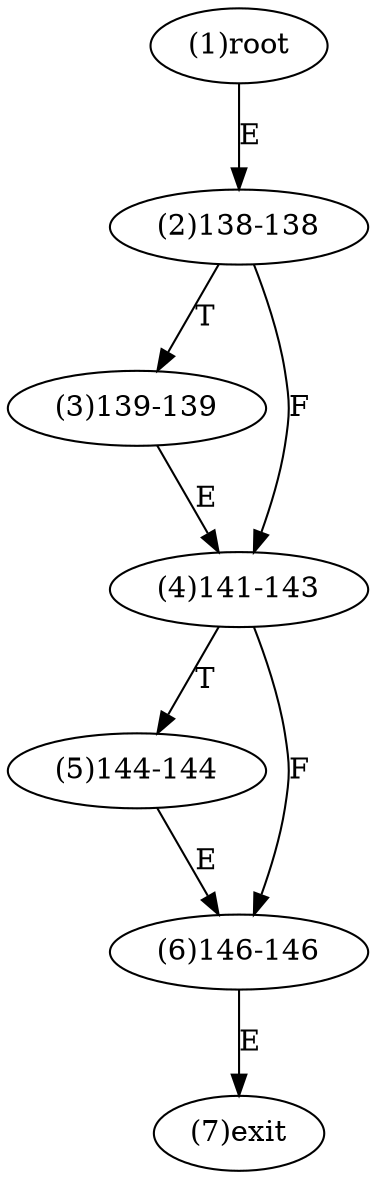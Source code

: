 digraph "" { 
1[ label="(1)root"];
2[ label="(2)138-138"];
3[ label="(3)139-139"];
4[ label="(4)141-143"];
5[ label="(5)144-144"];
6[ label="(6)146-146"];
7[ label="(7)exit"];
1->2[ label="E"];
2->4[ label="F"];
2->3[ label="T"];
3->4[ label="E"];
4->6[ label="F"];
4->5[ label="T"];
5->6[ label="E"];
6->7[ label="E"];
}